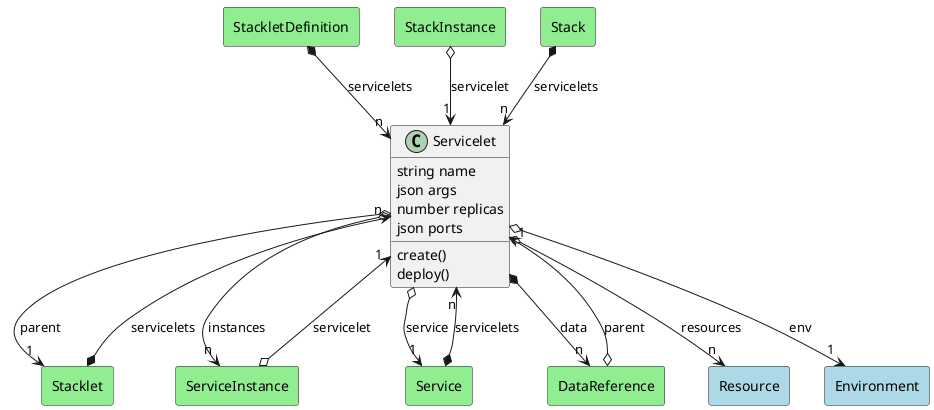 @startuml

class "Servicelet" as Model {
 string name
 json args
 number replicas
 json ports

 create()
 deploy()
 
}

rectangle "Resource" as Resource #lightblue {
}

Model o--> "n" Resource : resources


rectangle "Stacklet" as Stacklet #lightblue {
}

Model o--> "1" Stacklet : parent


rectangle "ServiceInstance" as ServiceInstance #lightblue {
}

Model o--> "n" ServiceInstance : instances


rectangle "Service" as Service #lightblue {
}

Model o--> "1" Service : service


rectangle "Environment" as Environment #lightblue {
}

Model o--> "1" Environment : env


rectangle "DataReference" as DataReference #lightblue {
}

Model *--> "n" DataReference : data




    rectangle "DataReference" as DataReference #lightgreen {
    }
    
        DataReference   o--> "1" Model : "parent"
    
    rectangle "Service" as Service #lightgreen {
    }
    
        Service   *--> "n" Model : "servicelets"
    
    rectangle "Stacklet" as Stacklet #lightgreen {
    }
    
        Stacklet   *--> "n" Model : "servicelets"
    
    rectangle "StackletDefinition" as StackletDefinition #lightgreen {
    }
    
        StackletDefinition   *--> "n" Model : "servicelets"
    
    rectangle "ServiceInstance" as ServiceInstance #lightgreen {
    }
    
        ServiceInstance   o--> "1" Model : "servicelet"
    
    rectangle "StackInstance" as StackInstance #lightgreen {
    }
    
        StackInstance   o--> "1" Model : "servicelet"
    
    rectangle "Stack" as Stack #lightgreen {
    }
    
        Stack   *--> "n" Model : "servicelets"
    

@enduml
